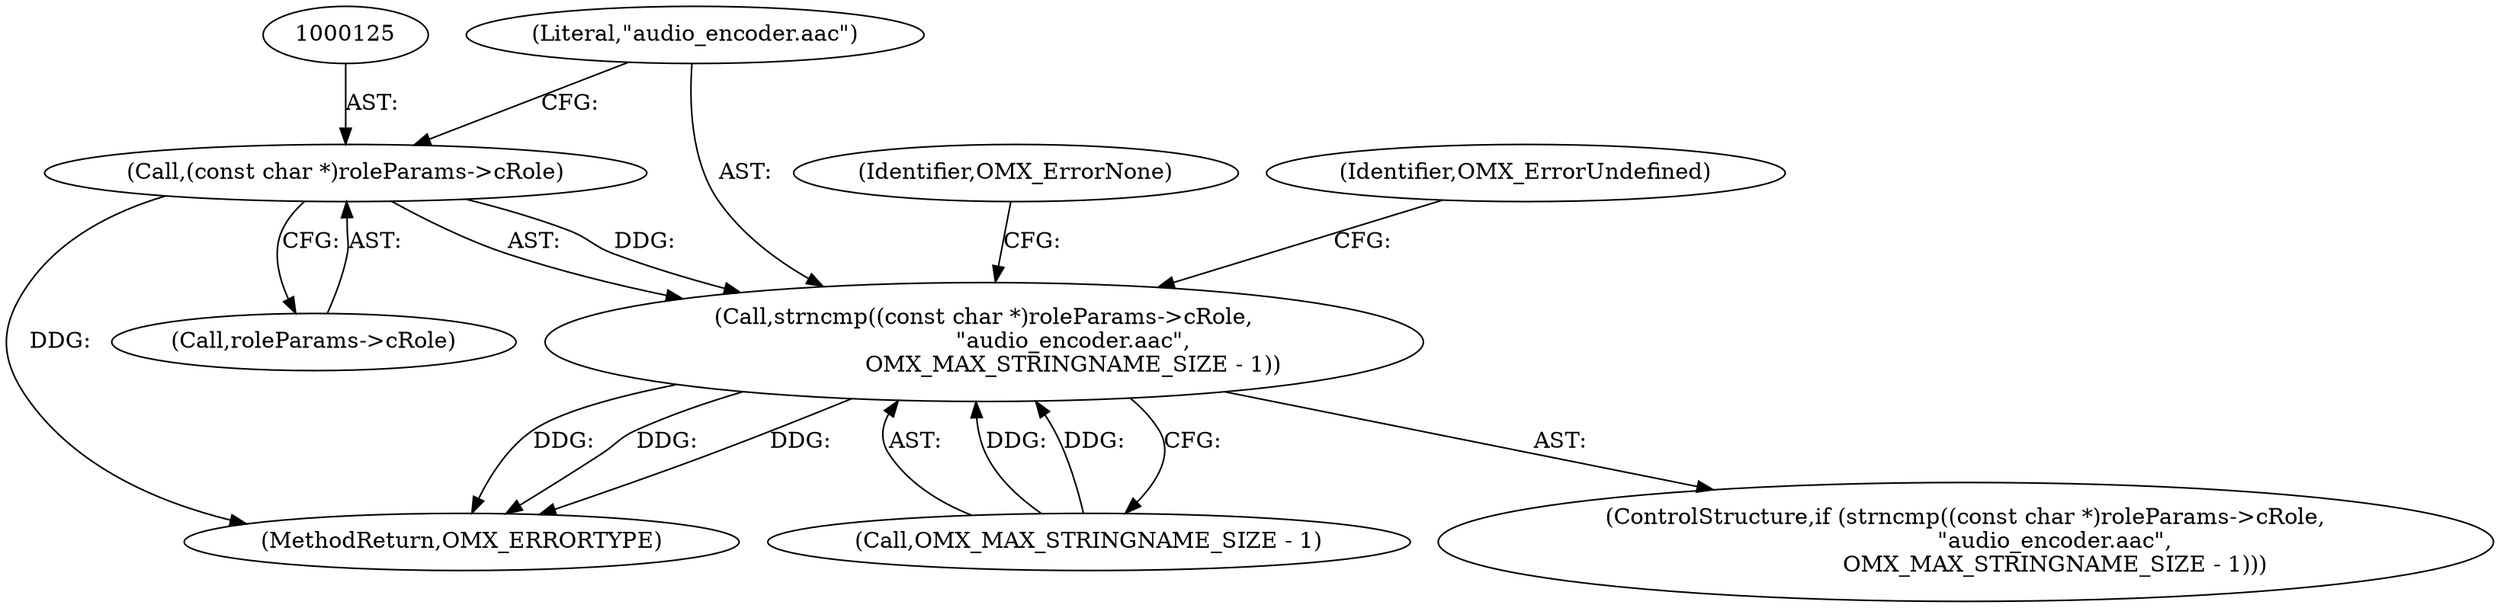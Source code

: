 digraph "0_Android_295c883fe3105b19bcd0f9e07d54c6b589fc5bff_3@pointer" {
"1000124" [label="(Call,(const char *)roleParams->cRole)"];
"1000123" [label="(Call,strncmp((const char *)roleParams->cRole,\n                         \"audio_encoder.aac\",\n                         OMX_MAX_STRINGNAME_SIZE - 1))"];
"1000135" [label="(Identifier,OMX_ErrorUndefined)"];
"1000129" [label="(Literal,\"audio_encoder.aac\")"];
"1000296" [label="(MethodReturn,OMX_ERRORTYPE)"];
"1000130" [label="(Call,OMX_MAX_STRINGNAME_SIZE - 1)"];
"1000137" [label="(Identifier,OMX_ErrorNone)"];
"1000122" [label="(ControlStructure,if (strncmp((const char *)roleParams->cRole,\n                         \"audio_encoder.aac\",\n                         OMX_MAX_STRINGNAME_SIZE - 1)))"];
"1000126" [label="(Call,roleParams->cRole)"];
"1000123" [label="(Call,strncmp((const char *)roleParams->cRole,\n                         \"audio_encoder.aac\",\n                         OMX_MAX_STRINGNAME_SIZE - 1))"];
"1000124" [label="(Call,(const char *)roleParams->cRole)"];
"1000124" -> "1000123"  [label="AST: "];
"1000124" -> "1000126"  [label="CFG: "];
"1000125" -> "1000124"  [label="AST: "];
"1000126" -> "1000124"  [label="AST: "];
"1000129" -> "1000124"  [label="CFG: "];
"1000124" -> "1000296"  [label="DDG: "];
"1000124" -> "1000123"  [label="DDG: "];
"1000123" -> "1000122"  [label="AST: "];
"1000123" -> "1000130"  [label="CFG: "];
"1000129" -> "1000123"  [label="AST: "];
"1000130" -> "1000123"  [label="AST: "];
"1000135" -> "1000123"  [label="CFG: "];
"1000137" -> "1000123"  [label="CFG: "];
"1000123" -> "1000296"  [label="DDG: "];
"1000123" -> "1000296"  [label="DDG: "];
"1000123" -> "1000296"  [label="DDG: "];
"1000130" -> "1000123"  [label="DDG: "];
"1000130" -> "1000123"  [label="DDG: "];
}
